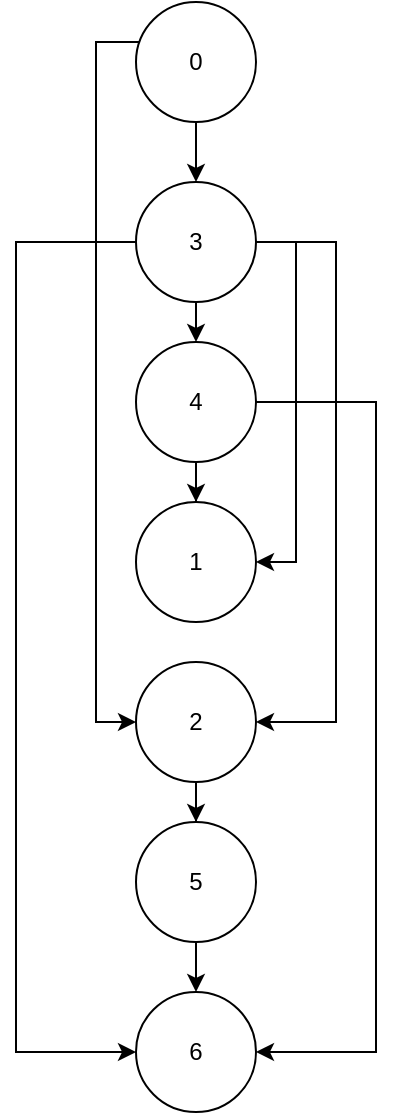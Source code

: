 <mxfile version="18.0.8" type="device"><diagram id="eu3EVR3fiv6ICLhHe0fk" name="Page-1"><mxGraphModel dx="1185" dy="628" grid="1" gridSize="10" guides="1" tooltips="1" connect="1" arrows="1" fold="1" page="1" pageScale="1" pageWidth="827" pageHeight="1169" math="0" shadow="0"><root><mxCell id="0"/><mxCell id="1" parent="0"/><mxCell id="a_YhLwwLLIlP1XrWNUYB-3" value="" style="edgeStyle=orthogonalEdgeStyle;rounded=0;orthogonalLoop=1;jettySize=auto;html=1;" edge="1" parent="1" source="a_YhLwwLLIlP1XrWNUYB-1" target="a_YhLwwLLIlP1XrWNUYB-2"><mxGeometry relative="1" as="geometry"/></mxCell><mxCell id="a_YhLwwLLIlP1XrWNUYB-10" style="edgeStyle=orthogonalEdgeStyle;rounded=0;orthogonalLoop=1;jettySize=auto;html=1;entryX=0;entryY=0.5;entryDx=0;entryDy=0;" edge="1" parent="1" source="a_YhLwwLLIlP1XrWNUYB-1" target="a_YhLwwLLIlP1XrWNUYB-7"><mxGeometry relative="1" as="geometry"><Array as="points"><mxPoint x="140" y="80"/><mxPoint x="140" y="420"/></Array></mxGeometry></mxCell><mxCell id="a_YhLwwLLIlP1XrWNUYB-1" value="0" style="ellipse;whiteSpace=wrap;html=1;aspect=fixed;" vertex="1" parent="1"><mxGeometry x="160" y="60" width="60" height="60" as="geometry"/></mxCell><mxCell id="a_YhLwwLLIlP1XrWNUYB-12" value="" style="edgeStyle=orthogonalEdgeStyle;rounded=0;orthogonalLoop=1;jettySize=auto;html=1;" edge="1" parent="1" source="a_YhLwwLLIlP1XrWNUYB-2"><mxGeometry relative="1" as="geometry"><mxPoint x="190" y="230" as="targetPoint"/></mxGeometry></mxCell><mxCell id="a_YhLwwLLIlP1XrWNUYB-13" style="edgeStyle=orthogonalEdgeStyle;rounded=0;orthogonalLoop=1;jettySize=auto;html=1;entryX=1;entryY=0.5;entryDx=0;entryDy=0;" edge="1" parent="1" source="a_YhLwwLLIlP1XrWNUYB-2" target="a_YhLwwLLIlP1XrWNUYB-6"><mxGeometry relative="1" as="geometry"><Array as="points"><mxPoint x="240" y="180"/><mxPoint x="240" y="340"/></Array></mxGeometry></mxCell><mxCell id="a_YhLwwLLIlP1XrWNUYB-14" style="edgeStyle=orthogonalEdgeStyle;rounded=0;orthogonalLoop=1;jettySize=auto;html=1;entryX=0;entryY=0.5;entryDx=0;entryDy=0;" edge="1" parent="1" source="a_YhLwwLLIlP1XrWNUYB-2" target="a_YhLwwLLIlP1XrWNUYB-9"><mxGeometry relative="1" as="geometry"><Array as="points"><mxPoint x="100" y="180"/><mxPoint x="100" y="585"/></Array></mxGeometry></mxCell><mxCell id="a_YhLwwLLIlP1XrWNUYB-21" style="edgeStyle=orthogonalEdgeStyle;rounded=0;orthogonalLoop=1;jettySize=auto;html=1;entryX=1;entryY=0.5;entryDx=0;entryDy=0;" edge="1" parent="1" source="a_YhLwwLLIlP1XrWNUYB-2" target="a_YhLwwLLIlP1XrWNUYB-7"><mxGeometry relative="1" as="geometry"><Array as="points"><mxPoint x="260" y="180"/><mxPoint x="260" y="420"/></Array></mxGeometry></mxCell><mxCell id="a_YhLwwLLIlP1XrWNUYB-2" value="3" style="ellipse;whiteSpace=wrap;html=1;aspect=fixed;" vertex="1" parent="1"><mxGeometry x="160" y="150" width="60" height="60" as="geometry"/></mxCell><mxCell id="a_YhLwwLLIlP1XrWNUYB-15" style="edgeStyle=orthogonalEdgeStyle;rounded=0;orthogonalLoop=1;jettySize=auto;html=1;entryX=1;entryY=0.5;entryDx=0;entryDy=0;" edge="1" parent="1" source="a_YhLwwLLIlP1XrWNUYB-5" target="a_YhLwwLLIlP1XrWNUYB-9"><mxGeometry relative="1" as="geometry"><Array as="points"><mxPoint x="280" y="260"/><mxPoint x="280" y="585"/></Array></mxGeometry></mxCell><mxCell id="a_YhLwwLLIlP1XrWNUYB-17" style="edgeStyle=orthogonalEdgeStyle;rounded=0;orthogonalLoop=1;jettySize=auto;html=1;entryX=0.5;entryY=0;entryDx=0;entryDy=0;" edge="1" parent="1" source="a_YhLwwLLIlP1XrWNUYB-5" target="a_YhLwwLLIlP1XrWNUYB-6"><mxGeometry relative="1" as="geometry"/></mxCell><mxCell id="a_YhLwwLLIlP1XrWNUYB-5" value="4" style="ellipse;whiteSpace=wrap;html=1;aspect=fixed;" vertex="1" parent="1"><mxGeometry x="160" y="230" width="60" height="60" as="geometry"/></mxCell><mxCell id="a_YhLwwLLIlP1XrWNUYB-6" value="1" style="ellipse;whiteSpace=wrap;html=1;aspect=fixed;" vertex="1" parent="1"><mxGeometry x="160" y="310" width="60" height="60" as="geometry"/></mxCell><mxCell id="a_YhLwwLLIlP1XrWNUYB-18" style="edgeStyle=orthogonalEdgeStyle;rounded=0;orthogonalLoop=1;jettySize=auto;html=1;entryX=0.5;entryY=0;entryDx=0;entryDy=0;" edge="1" parent="1" source="a_YhLwwLLIlP1XrWNUYB-7" target="a_YhLwwLLIlP1XrWNUYB-8"><mxGeometry relative="1" as="geometry"/></mxCell><mxCell id="a_YhLwwLLIlP1XrWNUYB-7" value="2" style="ellipse;whiteSpace=wrap;html=1;aspect=fixed;" vertex="1" parent="1"><mxGeometry x="160" y="390" width="60" height="60" as="geometry"/></mxCell><mxCell id="a_YhLwwLLIlP1XrWNUYB-19" style="edgeStyle=orthogonalEdgeStyle;rounded=0;orthogonalLoop=1;jettySize=auto;html=1;entryX=0.5;entryY=0;entryDx=0;entryDy=0;" edge="1" parent="1" source="a_YhLwwLLIlP1XrWNUYB-8" target="a_YhLwwLLIlP1XrWNUYB-9"><mxGeometry relative="1" as="geometry"><mxPoint x="190" y="550" as="targetPoint"/></mxGeometry></mxCell><mxCell id="a_YhLwwLLIlP1XrWNUYB-8" value="5" style="ellipse;whiteSpace=wrap;html=1;aspect=fixed;" vertex="1" parent="1"><mxGeometry x="160" y="470" width="60" height="60" as="geometry"/></mxCell><mxCell id="a_YhLwwLLIlP1XrWNUYB-9" value="6" style="ellipse;whiteSpace=wrap;html=1;aspect=fixed;" vertex="1" parent="1"><mxGeometry x="160" y="555" width="60" height="60" as="geometry"/></mxCell></root></mxGraphModel></diagram></mxfile>